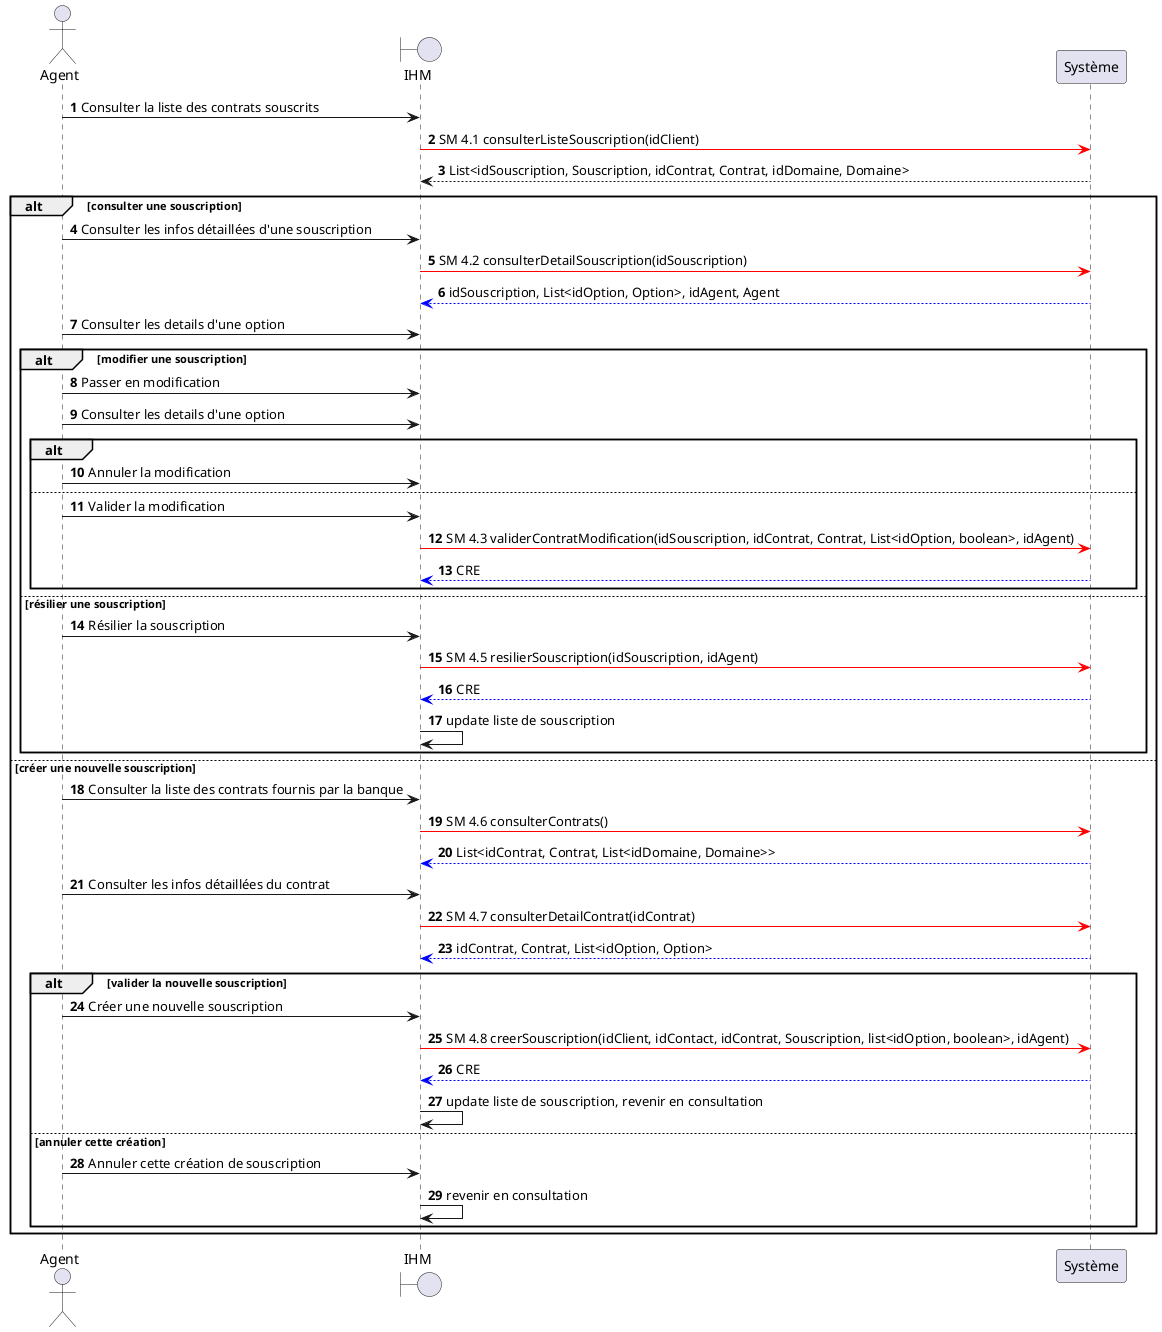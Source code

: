 @startuml
actor Agent
boundary IHM
autonumber
Agent -> IHM : Consulter la liste des contrats souscrits
IHM -[#red]> Système : SM 4.1 consulterListeSouscription(idClient)
Système --> IHM : List<idSouscription, Souscription, idContrat, Contrat, idDomaine, Domaine>

alt consulter une souscription
    Agent -> IHM : Consulter les infos détaillées d'une souscription
    IHM -[#red]> Système : SM 4.2 consulterDetailSouscription(idSouscription)
    Système -[#0000FF]-> IHM : idSouscription, List<idOption, Option>, idAgent, Agent
    Agent -> IHM : Consulter les details d'une option
    alt modifier une souscription
    Agent -> IHM : Passer en modification
    Agent -> IHM : Consulter les details d'une option
        alt
        Agent -> IHM : Annuler la modification
        else
        Agent -> IHM : Valider la modification
        IHM -[#red]> Système : SM 4.3 validerContratModification(idSouscription, idContrat, Contrat, List<idOption, boolean>, idAgent)
        Système -[#0000FF]-> IHM : CRE
        end
    else résilier une souscription
    Agent -> IHM : Résilier la souscription
    IHM -[#red]> Système : SM 4.5 resilierSouscription(idSouscription, idAgent)
    Système -[#0000FF]-> IHM : CRE
    IHM -> IHM : update liste de souscription
    end
else créer une nouvelle souscription
    Agent -> IHM : Consulter la liste des contrats fournis par la banque
    IHM -[#red]> Système : SM 4.6 consulterContrats()
    Système -[#0000FF]-> IHM : List<idContrat, Contrat, List<idDomaine, Domaine>>

    Agent -> IHM : Consulter les infos détaillées du contrat
    IHM -[#red]> Système : SM 4.7 consulterDetailContrat(idContrat)
    Système -[#0000FF]-> IHM : idContrat, Contrat, List<idOption, Option>

        alt valider la nouvelle souscription
        Agent -> IHM : Créer une nouvelle souscription
        IHM -[#red]> Système : SM 4.8 creerSouscription(idClient, idContact, idContrat, Souscription, list<idOption, boolean>, idAgent)
        Système -[#0000FF]-> IHM : CRE
        IHM -> IHM : update liste de souscription, revenir en consultation
        else annuler cette création
        Agent -> IHM : Annuler cette création de souscription
        IHM -> IHM : revenir en consultation
        end
end
@enduml